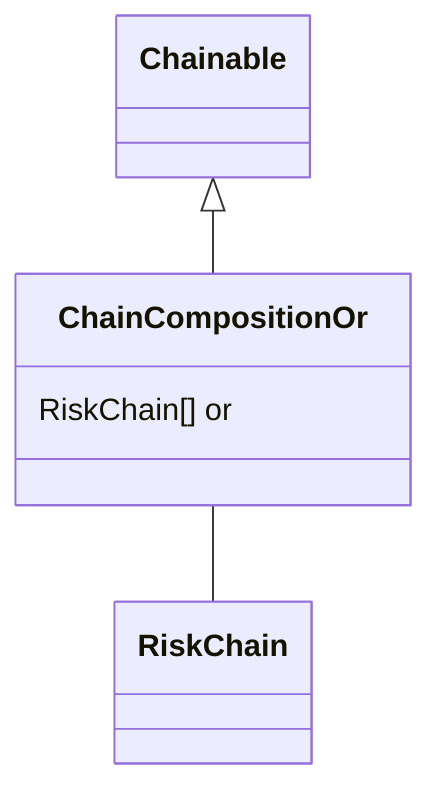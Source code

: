 classDiagram
  ChainCompositionOr -- RiskChain


Chainable <|-- ChainCompositionOr
class ChainCompositionOr {

  RiskChain[] or

}